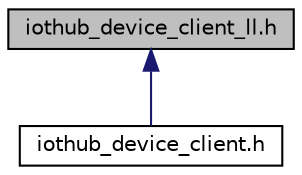 digraph "iothub_device_client_ll.h"
{
 // LATEX_PDF_SIZE
  edge [fontname="Helvetica",fontsize="10",labelfontname="Helvetica",labelfontsize="10"];
  node [fontname="Helvetica",fontsize="10",shape=record];
  Node1 [label="iothub_device_client_ll.h",height=0.2,width=0.4,color="black", fillcolor="grey75", style="filled", fontcolor="black",tooltip="APIs that allow a user (usually a device) to communicate with an Azure IoT Hub."];
  Node1 -> Node2 [dir="back",color="midnightblue",fontsize="10",style="solid",fontname="Helvetica"];
  Node2 [label="iothub_device_client.h",height=0.2,width=0.4,color="black", fillcolor="white", style="filled",URL="$iothub__device__client_8h.html",tooltip="Extends the IoTHubDeviceClient_LL with additional features."];
}
